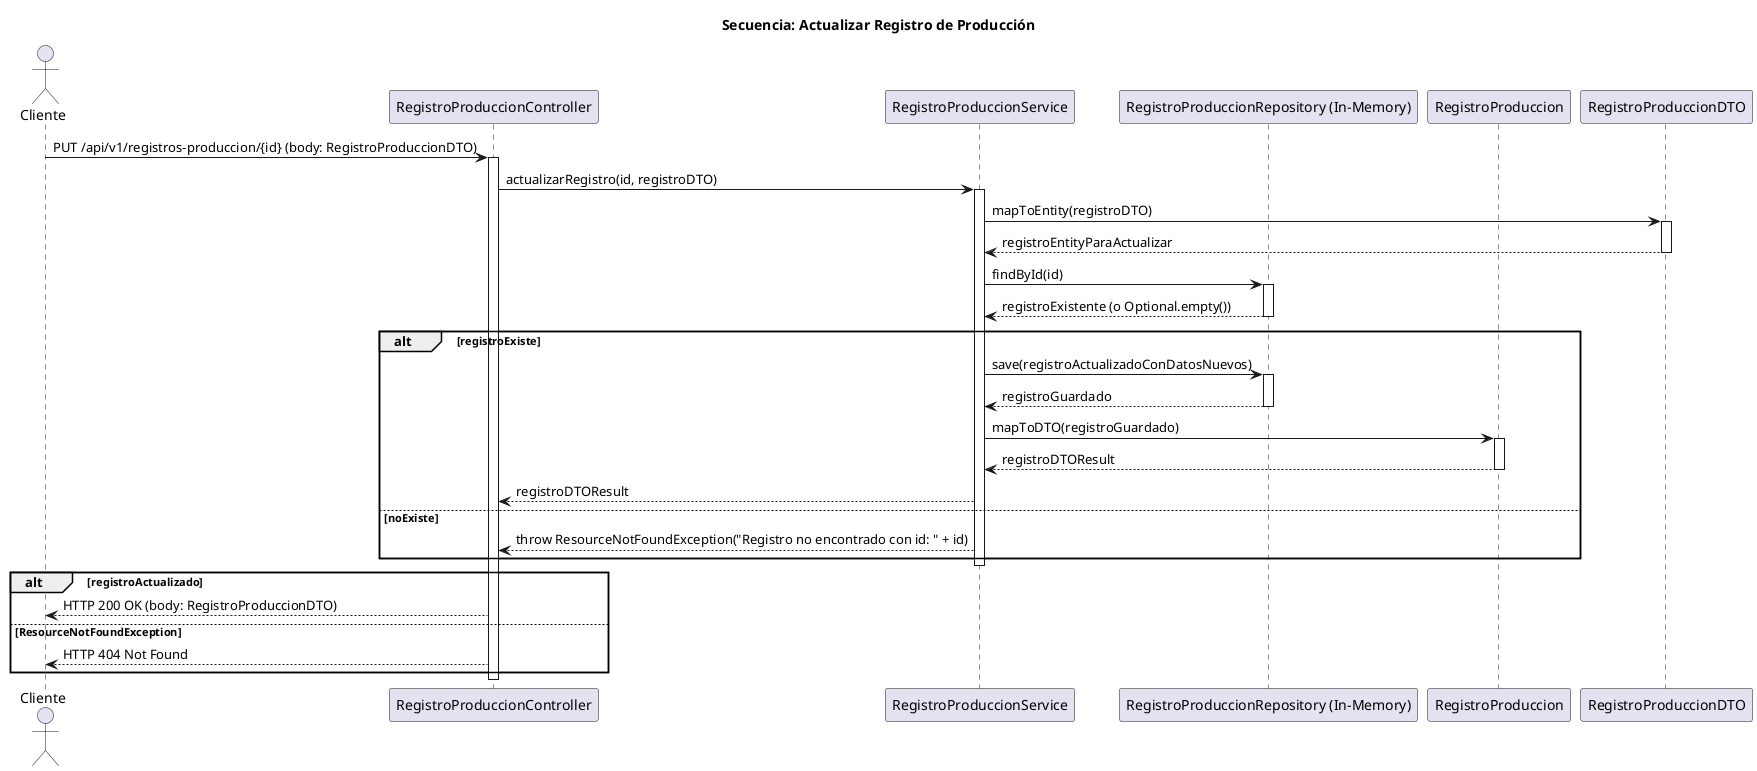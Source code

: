 @startuml sequence_registro_produccion_actualizar
title Secuencia: Actualizar Registro de Producción

actor Cliente as User
participant "RegistroProduccionController" as Ctrl
participant "RegistroProduccionService" as Srv
participant "RegistroProduccionRepository (In-Memory)" as Repo
participant "RegistroProduccion" as Model
participant "RegistroProduccionDTO" as DTO

User -> Ctrl : PUT /api/v1/registros-produccion/{id} (body: RegistroProduccionDTO)
activate Ctrl
Ctrl -> Srv : actualizarRegistro(id, registroDTO)
activate Srv
Srv -> DTO : mapToEntity(registroDTO)
activate DTO
DTO --> Srv : registroEntityParaActualizar
deactivate DTO
Srv -> Repo : findById(id)
activate Repo
Repo --> Srv : registroExistente (o Optional.empty())
deactivate Repo

alt registroExiste
  Srv -> Repo : save(registroActualizadoConDatosNuevos)
  activate Repo
  Repo --> Srv : registroGuardado
  deactivate Repo
  Srv -> Model : mapToDTO(registroGuardado)
  activate Model
  Model --> Srv : registroDTOResult
  deactivate Model
  Srv --> Ctrl : registroDTOResult
else noExiste
  Srv --> Ctrl : throw ResourceNotFoundException("Registro no encontrado con id: " + id)
end

deactivate Srv

alt registroActualizado
  Ctrl --> User : HTTP 200 OK (body: RegistroProduccionDTO)
else ResourceNotFoundException
  Ctrl --> User : HTTP 404 Not Found
end
deactivate Ctrl

@enduml
